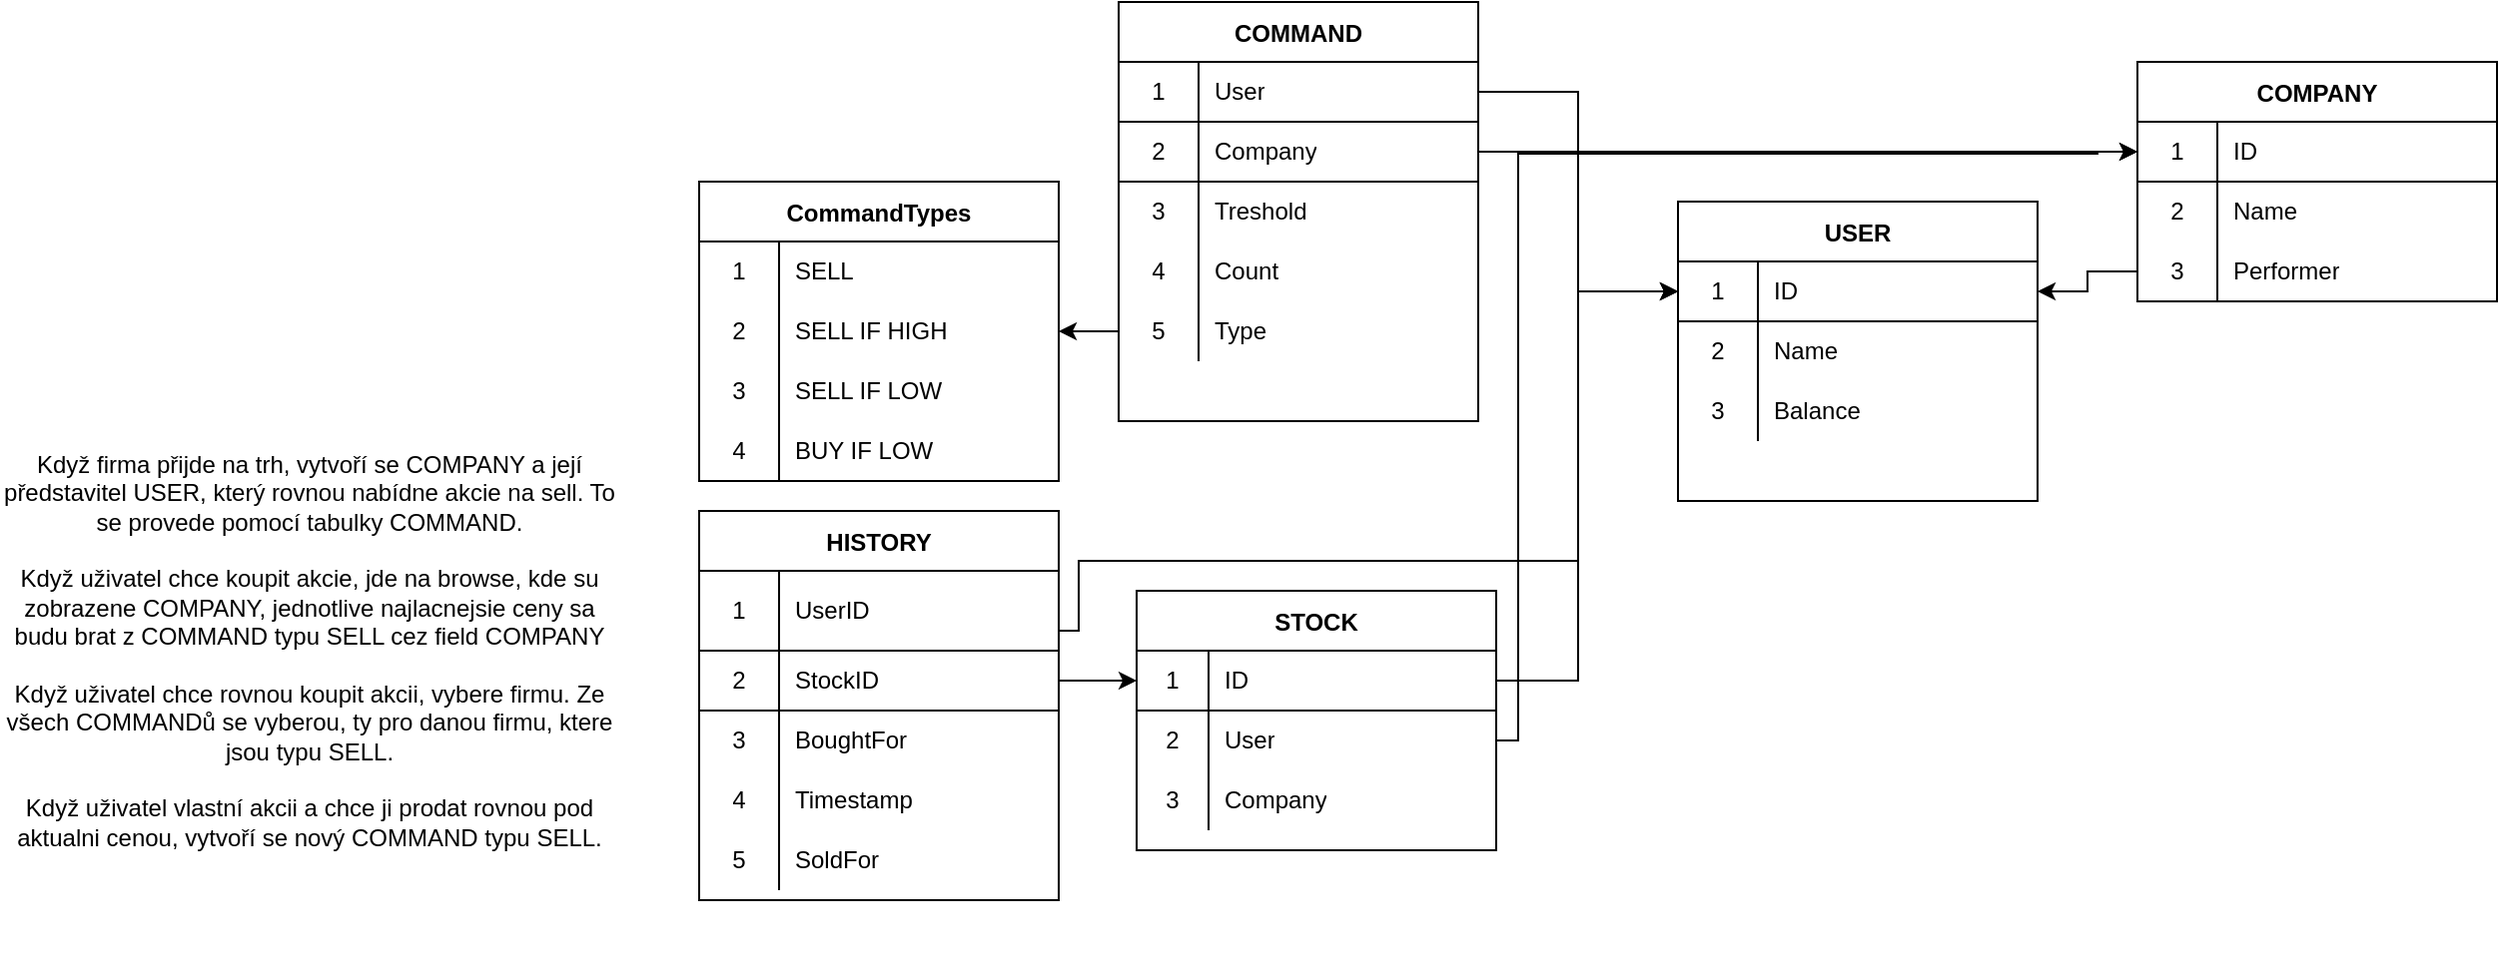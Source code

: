 <mxfile version="15.7.3" type="device"><diagram id="UYo7sp9T2d_TWHySUE4g" name="Page-1"><mxGraphModel dx="1865" dy="2827" grid="1" gridSize="10" guides="1" tooltips="1" connect="1" arrows="1" fold="1" page="1" pageScale="1" pageWidth="827" pageHeight="1169" math="0" shadow="0"><root><mxCell id="0"/><mxCell id="1" parent="0"/><mxCell id="hof4YpC6sMPeIoUC3hrL-1" value="USER" style="shape=table;startSize=30;container=1;collapsible=0;childLayout=tableLayout;fixedRows=1;rowLines=0;fontStyle=1;align=center;pointerEvents=1;" parent="1" vertex="1"><mxGeometry x="210" y="-1260" width="180" height="150" as="geometry"/></mxCell><mxCell id="hof4YpC6sMPeIoUC3hrL-2" value="" style="shape=partialRectangle;html=1;whiteSpace=wrap;collapsible=0;dropTarget=0;pointerEvents=1;fillColor=none;top=0;left=0;bottom=1;right=0;points=[[0,0.5],[1,0.5]];portConstraint=eastwest;" parent="hof4YpC6sMPeIoUC3hrL-1" vertex="1"><mxGeometry y="30" width="180" height="30" as="geometry"/></mxCell><mxCell id="hof4YpC6sMPeIoUC3hrL-3" value="1" style="shape=partialRectangle;html=1;whiteSpace=wrap;connectable=0;fillColor=none;top=0;left=0;bottom=0;right=0;overflow=hidden;pointerEvents=1;" parent="hof4YpC6sMPeIoUC3hrL-2" vertex="1"><mxGeometry width="40" height="30" as="geometry"><mxRectangle width="40" height="30" as="alternateBounds"/></mxGeometry></mxCell><mxCell id="hof4YpC6sMPeIoUC3hrL-4" value="ID" style="shape=partialRectangle;html=1;whiteSpace=wrap;connectable=0;fillColor=none;top=0;left=0;bottom=0;right=0;align=left;spacingLeft=6;overflow=hidden;pointerEvents=1;" parent="hof4YpC6sMPeIoUC3hrL-2" vertex="1"><mxGeometry x="40" width="140" height="30" as="geometry"><mxRectangle width="140" height="30" as="alternateBounds"/></mxGeometry></mxCell><mxCell id="hof4YpC6sMPeIoUC3hrL-5" value="" style="shape=partialRectangle;html=1;whiteSpace=wrap;collapsible=0;dropTarget=0;pointerEvents=1;fillColor=none;top=0;left=0;bottom=0;right=0;points=[[0,0.5],[1,0.5]];portConstraint=eastwest;" parent="hof4YpC6sMPeIoUC3hrL-1" vertex="1"><mxGeometry y="60" width="180" height="30" as="geometry"/></mxCell><mxCell id="hof4YpC6sMPeIoUC3hrL-6" value="2" style="shape=partialRectangle;html=1;whiteSpace=wrap;connectable=0;fillColor=none;top=0;left=0;bottom=0;right=0;overflow=hidden;pointerEvents=1;" parent="hof4YpC6sMPeIoUC3hrL-5" vertex="1"><mxGeometry width="40" height="30" as="geometry"><mxRectangle width="40" height="30" as="alternateBounds"/></mxGeometry></mxCell><mxCell id="hof4YpC6sMPeIoUC3hrL-7" value="Name" style="shape=partialRectangle;html=1;whiteSpace=wrap;connectable=0;fillColor=none;top=0;left=0;bottom=0;right=0;align=left;spacingLeft=6;overflow=hidden;pointerEvents=1;" parent="hof4YpC6sMPeIoUC3hrL-5" vertex="1"><mxGeometry x="40" width="140" height="30" as="geometry"><mxRectangle width="140" height="30" as="alternateBounds"/></mxGeometry></mxCell><mxCell id="hof4YpC6sMPeIoUC3hrL-8" value="" style="shape=partialRectangle;html=1;whiteSpace=wrap;collapsible=0;dropTarget=0;pointerEvents=1;fillColor=none;top=0;left=0;bottom=0;right=0;points=[[0,0.5],[1,0.5]];portConstraint=eastwest;" parent="hof4YpC6sMPeIoUC3hrL-1" vertex="1"><mxGeometry y="90" width="180" height="30" as="geometry"/></mxCell><mxCell id="hof4YpC6sMPeIoUC3hrL-9" value="3" style="shape=partialRectangle;html=1;whiteSpace=wrap;connectable=0;fillColor=none;top=0;left=0;bottom=0;right=0;overflow=hidden;pointerEvents=1;" parent="hof4YpC6sMPeIoUC3hrL-8" vertex="1"><mxGeometry width="40" height="30" as="geometry"><mxRectangle width="40" height="30" as="alternateBounds"/></mxGeometry></mxCell><mxCell id="hof4YpC6sMPeIoUC3hrL-10" value="Balance" style="shape=partialRectangle;html=1;whiteSpace=wrap;connectable=0;fillColor=none;top=0;left=0;bottom=0;right=0;align=left;spacingLeft=6;overflow=hidden;pointerEvents=1;" parent="hof4YpC6sMPeIoUC3hrL-8" vertex="1"><mxGeometry x="40" width="140" height="30" as="geometry"><mxRectangle width="140" height="30" as="alternateBounds"/></mxGeometry></mxCell><mxCell id="hof4YpC6sMPeIoUC3hrL-11" value="STOCK" style="shape=table;startSize=30;container=1;collapsible=0;childLayout=tableLayout;fixedRows=1;rowLines=0;fontStyle=1;align=center;pointerEvents=1;" parent="1" vertex="1"><mxGeometry x="-61" y="-1065" width="180" height="130" as="geometry"/></mxCell><mxCell id="hof4YpC6sMPeIoUC3hrL-12" value="" style="shape=partialRectangle;html=1;whiteSpace=wrap;collapsible=0;dropTarget=0;pointerEvents=1;fillColor=none;top=0;left=0;bottom=1;right=0;points=[[0,0.5],[1,0.5]];portConstraint=eastwest;" parent="hof4YpC6sMPeIoUC3hrL-11" vertex="1"><mxGeometry y="30" width="180" height="30" as="geometry"/></mxCell><mxCell id="hof4YpC6sMPeIoUC3hrL-13" value="1" style="shape=partialRectangle;html=1;whiteSpace=wrap;connectable=0;fillColor=none;top=0;left=0;bottom=0;right=0;overflow=hidden;pointerEvents=1;" parent="hof4YpC6sMPeIoUC3hrL-12" vertex="1"><mxGeometry width="36" height="30" as="geometry"><mxRectangle width="36" height="30" as="alternateBounds"/></mxGeometry></mxCell><mxCell id="hof4YpC6sMPeIoUC3hrL-14" value="ID" style="shape=partialRectangle;html=1;whiteSpace=wrap;connectable=0;fillColor=none;top=0;left=0;bottom=0;right=0;align=left;spacingLeft=6;overflow=hidden;pointerEvents=1;" parent="hof4YpC6sMPeIoUC3hrL-12" vertex="1"><mxGeometry x="36" width="144" height="30" as="geometry"><mxRectangle width="144" height="30" as="alternateBounds"/></mxGeometry></mxCell><mxCell id="hof4YpC6sMPeIoUC3hrL-15" value="" style="shape=partialRectangle;html=1;whiteSpace=wrap;collapsible=0;dropTarget=0;pointerEvents=1;fillColor=none;top=0;left=0;bottom=0;right=0;points=[[0,0.5],[1,0.5]];portConstraint=eastwest;" parent="hof4YpC6sMPeIoUC3hrL-11" vertex="1"><mxGeometry y="60" width="180" height="30" as="geometry"/></mxCell><mxCell id="hof4YpC6sMPeIoUC3hrL-16" value="2" style="shape=partialRectangle;html=1;whiteSpace=wrap;connectable=0;fillColor=none;top=0;left=0;bottom=0;right=0;overflow=hidden;pointerEvents=1;" parent="hof4YpC6sMPeIoUC3hrL-15" vertex="1"><mxGeometry width="36" height="30" as="geometry"><mxRectangle width="36" height="30" as="alternateBounds"/></mxGeometry></mxCell><mxCell id="hof4YpC6sMPeIoUC3hrL-17" value="User" style="shape=partialRectangle;html=1;whiteSpace=wrap;connectable=0;fillColor=none;top=0;left=0;bottom=0;right=0;align=left;spacingLeft=6;overflow=hidden;pointerEvents=1;" parent="hof4YpC6sMPeIoUC3hrL-15" vertex="1"><mxGeometry x="36" width="144" height="30" as="geometry"><mxRectangle width="144" height="30" as="alternateBounds"/></mxGeometry></mxCell><mxCell id="hof4YpC6sMPeIoUC3hrL-18" style="shape=partialRectangle;html=1;whiteSpace=wrap;collapsible=0;dropTarget=0;pointerEvents=1;fillColor=none;top=0;left=0;bottom=0;right=0;points=[[0,0.5],[1,0.5]];portConstraint=eastwest;" parent="hof4YpC6sMPeIoUC3hrL-11" vertex="1"><mxGeometry y="90" width="180" height="30" as="geometry"/></mxCell><mxCell id="hof4YpC6sMPeIoUC3hrL-19" value="3" style="shape=partialRectangle;html=1;whiteSpace=wrap;connectable=0;fillColor=none;top=0;left=0;bottom=0;right=0;overflow=hidden;pointerEvents=1;" parent="hof4YpC6sMPeIoUC3hrL-18" vertex="1"><mxGeometry width="36" height="30" as="geometry"><mxRectangle width="36" height="30" as="alternateBounds"/></mxGeometry></mxCell><mxCell id="hof4YpC6sMPeIoUC3hrL-20" value="Company" style="shape=partialRectangle;html=1;whiteSpace=wrap;connectable=0;fillColor=none;top=0;left=0;bottom=0;right=0;align=left;spacingLeft=6;overflow=hidden;pointerEvents=1;" parent="hof4YpC6sMPeIoUC3hrL-18" vertex="1"><mxGeometry x="36" width="144" height="30" as="geometry"><mxRectangle width="144" height="30" as="alternateBounds"/></mxGeometry></mxCell><mxCell id="hof4YpC6sMPeIoUC3hrL-21" value="COMPANY" style="shape=table;startSize=30;container=1;collapsible=0;childLayout=tableLayout;fixedRows=1;rowLines=0;fontStyle=1;align=center;pointerEvents=1;" parent="1" vertex="1"><mxGeometry x="440" y="-1330" width="180" height="120" as="geometry"/></mxCell><mxCell id="hof4YpC6sMPeIoUC3hrL-22" value="" style="shape=partialRectangle;html=1;whiteSpace=wrap;collapsible=0;dropTarget=0;pointerEvents=1;fillColor=none;top=0;left=0;bottom=1;right=0;points=[[0,0.5],[1,0.5]];portConstraint=eastwest;" parent="hof4YpC6sMPeIoUC3hrL-21" vertex="1"><mxGeometry y="30" width="180" height="30" as="geometry"/></mxCell><mxCell id="hof4YpC6sMPeIoUC3hrL-23" value="1" style="shape=partialRectangle;html=1;whiteSpace=wrap;connectable=0;fillColor=none;top=0;left=0;bottom=0;right=0;overflow=hidden;pointerEvents=1;" parent="hof4YpC6sMPeIoUC3hrL-22" vertex="1"><mxGeometry width="40" height="30" as="geometry"><mxRectangle width="40" height="30" as="alternateBounds"/></mxGeometry></mxCell><mxCell id="hof4YpC6sMPeIoUC3hrL-24" value="ID" style="shape=partialRectangle;html=1;whiteSpace=wrap;connectable=0;fillColor=none;top=0;left=0;bottom=0;right=0;align=left;spacingLeft=6;overflow=hidden;pointerEvents=1;" parent="hof4YpC6sMPeIoUC3hrL-22" vertex="1"><mxGeometry x="40" width="140" height="30" as="geometry"><mxRectangle width="140" height="30" as="alternateBounds"/></mxGeometry></mxCell><mxCell id="hof4YpC6sMPeIoUC3hrL-25" value="" style="shape=partialRectangle;html=1;whiteSpace=wrap;collapsible=0;dropTarget=0;pointerEvents=1;fillColor=none;top=0;left=0;bottom=0;right=0;points=[[0,0.5],[1,0.5]];portConstraint=eastwest;" parent="hof4YpC6sMPeIoUC3hrL-21" vertex="1"><mxGeometry y="60" width="180" height="30" as="geometry"/></mxCell><mxCell id="hof4YpC6sMPeIoUC3hrL-26" value="2" style="shape=partialRectangle;html=1;whiteSpace=wrap;connectable=0;fillColor=none;top=0;left=0;bottom=0;right=0;overflow=hidden;pointerEvents=1;" parent="hof4YpC6sMPeIoUC3hrL-25" vertex="1"><mxGeometry width="40" height="30" as="geometry"><mxRectangle width="40" height="30" as="alternateBounds"/></mxGeometry></mxCell><mxCell id="hof4YpC6sMPeIoUC3hrL-27" value="Name" style="shape=partialRectangle;html=1;whiteSpace=wrap;connectable=0;fillColor=none;top=0;left=0;bottom=0;right=0;align=left;spacingLeft=6;overflow=hidden;pointerEvents=1;" parent="hof4YpC6sMPeIoUC3hrL-25" vertex="1"><mxGeometry x="40" width="140" height="30" as="geometry"><mxRectangle width="140" height="30" as="alternateBounds"/></mxGeometry></mxCell><mxCell id="hof4YpC6sMPeIoUC3hrL-28" value="" style="shape=partialRectangle;html=1;whiteSpace=wrap;collapsible=0;dropTarget=0;pointerEvents=1;fillColor=none;top=0;left=0;bottom=0;right=0;points=[[0,0.5],[1,0.5]];portConstraint=eastwest;" parent="hof4YpC6sMPeIoUC3hrL-21" vertex="1"><mxGeometry y="90" width="180" height="30" as="geometry"/></mxCell><mxCell id="hof4YpC6sMPeIoUC3hrL-29" value="3" style="shape=partialRectangle;html=1;whiteSpace=wrap;connectable=0;fillColor=none;top=0;left=0;bottom=0;right=0;overflow=hidden;pointerEvents=1;" parent="hof4YpC6sMPeIoUC3hrL-28" vertex="1"><mxGeometry width="40" height="30" as="geometry"><mxRectangle width="40" height="30" as="alternateBounds"/></mxGeometry></mxCell><mxCell id="hof4YpC6sMPeIoUC3hrL-30" value="Performer" style="shape=partialRectangle;html=1;whiteSpace=wrap;connectable=0;fillColor=none;top=0;left=0;bottom=0;right=0;align=left;spacingLeft=6;overflow=hidden;pointerEvents=1;" parent="hof4YpC6sMPeIoUC3hrL-28" vertex="1"><mxGeometry x="40" width="140" height="30" as="geometry"><mxRectangle width="140" height="30" as="alternateBounds"/></mxGeometry></mxCell><mxCell id="hof4YpC6sMPeIoUC3hrL-31" value="HISTORY" style="shape=table;startSize=30;container=1;collapsible=0;childLayout=tableLayout;fixedRows=1;rowLines=0;fontStyle=1;align=center;pointerEvents=1;" parent="1" vertex="1"><mxGeometry x="-280" y="-1105" width="180" height="195" as="geometry"/></mxCell><mxCell id="hof4YpC6sMPeIoUC3hrL-32" value="" style="shape=partialRectangle;html=1;whiteSpace=wrap;collapsible=0;dropTarget=0;pointerEvents=1;fillColor=none;top=0;left=0;bottom=1;right=0;points=[[0,0.5],[1,0.5]];portConstraint=eastwest;" parent="hof4YpC6sMPeIoUC3hrL-31" vertex="1"><mxGeometry y="30" width="180" height="40" as="geometry"/></mxCell><mxCell id="hof4YpC6sMPeIoUC3hrL-33" value="1" style="shape=partialRectangle;html=1;whiteSpace=wrap;connectable=0;fillColor=none;top=0;left=0;bottom=0;right=0;overflow=hidden;pointerEvents=1;" parent="hof4YpC6sMPeIoUC3hrL-32" vertex="1"><mxGeometry width="40" height="40" as="geometry"><mxRectangle width="40" height="40" as="alternateBounds"/></mxGeometry></mxCell><mxCell id="hof4YpC6sMPeIoUC3hrL-34" value="UserID" style="shape=partialRectangle;html=1;whiteSpace=wrap;connectable=0;fillColor=none;top=0;left=0;bottom=0;right=0;align=left;spacingLeft=6;overflow=hidden;pointerEvents=1;" parent="hof4YpC6sMPeIoUC3hrL-32" vertex="1"><mxGeometry x="40" width="140" height="40" as="geometry"><mxRectangle width="140" height="40" as="alternateBounds"/></mxGeometry></mxCell><mxCell id="hof4YpC6sMPeIoUC3hrL-35" style="shape=partialRectangle;html=1;whiteSpace=wrap;collapsible=0;dropTarget=0;pointerEvents=1;fillColor=none;top=0;left=0;bottom=1;right=0;points=[[0,0.5],[1,0.5]];portConstraint=eastwest;" parent="hof4YpC6sMPeIoUC3hrL-31" vertex="1"><mxGeometry y="70" width="180" height="30" as="geometry"/></mxCell><mxCell id="hof4YpC6sMPeIoUC3hrL-36" value="2" style="shape=partialRectangle;html=1;whiteSpace=wrap;connectable=0;fillColor=none;top=0;left=0;bottom=0;right=0;overflow=hidden;pointerEvents=1;" parent="hof4YpC6sMPeIoUC3hrL-35" vertex="1"><mxGeometry width="40" height="30" as="geometry"><mxRectangle width="40" height="30" as="alternateBounds"/></mxGeometry></mxCell><mxCell id="hof4YpC6sMPeIoUC3hrL-37" value="StockID" style="shape=partialRectangle;html=1;whiteSpace=wrap;connectable=0;fillColor=none;top=0;left=0;bottom=0;right=0;align=left;spacingLeft=6;overflow=hidden;pointerEvents=1;" parent="hof4YpC6sMPeIoUC3hrL-35" vertex="1"><mxGeometry x="40" width="140" height="30" as="geometry"><mxRectangle width="140" height="30" as="alternateBounds"/></mxGeometry></mxCell><mxCell id="hof4YpC6sMPeIoUC3hrL-38" value="" style="shape=partialRectangle;html=1;whiteSpace=wrap;collapsible=0;dropTarget=0;pointerEvents=1;fillColor=none;top=0;left=0;bottom=0;right=0;points=[[0,0.5],[1,0.5]];portConstraint=eastwest;" parent="hof4YpC6sMPeIoUC3hrL-31" vertex="1"><mxGeometry y="100" width="180" height="30" as="geometry"/></mxCell><mxCell id="hof4YpC6sMPeIoUC3hrL-39" value="3" style="shape=partialRectangle;html=1;whiteSpace=wrap;connectable=0;fillColor=none;top=0;left=0;bottom=0;right=0;overflow=hidden;pointerEvents=1;" parent="hof4YpC6sMPeIoUC3hrL-38" vertex="1"><mxGeometry width="40" height="30" as="geometry"><mxRectangle width="40" height="30" as="alternateBounds"/></mxGeometry></mxCell><mxCell id="hof4YpC6sMPeIoUC3hrL-40" value="BoughtFor" style="shape=partialRectangle;html=1;whiteSpace=wrap;connectable=0;fillColor=none;top=0;left=0;bottom=0;right=0;align=left;spacingLeft=6;overflow=hidden;pointerEvents=1;" parent="hof4YpC6sMPeIoUC3hrL-38" vertex="1"><mxGeometry x="40" width="140" height="30" as="geometry"><mxRectangle width="140" height="30" as="alternateBounds"/></mxGeometry></mxCell><mxCell id="hof4YpC6sMPeIoUC3hrL-41" style="shape=partialRectangle;html=1;whiteSpace=wrap;collapsible=0;dropTarget=0;pointerEvents=1;fillColor=none;top=0;left=0;bottom=0;right=0;points=[[0,0.5],[1,0.5]];portConstraint=eastwest;" parent="hof4YpC6sMPeIoUC3hrL-31" vertex="1"><mxGeometry y="130" width="180" height="30" as="geometry"/></mxCell><mxCell id="hof4YpC6sMPeIoUC3hrL-42" value="4" style="shape=partialRectangle;html=1;whiteSpace=wrap;connectable=0;fillColor=none;top=0;left=0;bottom=0;right=0;overflow=hidden;pointerEvents=1;" parent="hof4YpC6sMPeIoUC3hrL-41" vertex="1"><mxGeometry width="40" height="30" as="geometry"><mxRectangle width="40" height="30" as="alternateBounds"/></mxGeometry></mxCell><mxCell id="hof4YpC6sMPeIoUC3hrL-43" value="Timestamp" style="shape=partialRectangle;html=1;whiteSpace=wrap;connectable=0;fillColor=none;top=0;left=0;bottom=0;right=0;align=left;spacingLeft=6;overflow=hidden;pointerEvents=1;" parent="hof4YpC6sMPeIoUC3hrL-41" vertex="1"><mxGeometry x="40" width="140" height="30" as="geometry"><mxRectangle width="140" height="30" as="alternateBounds"/></mxGeometry></mxCell><mxCell id="hof4YpC6sMPeIoUC3hrL-44" style="shape=partialRectangle;html=1;whiteSpace=wrap;collapsible=0;dropTarget=0;pointerEvents=1;fillColor=none;top=0;left=0;bottom=0;right=0;points=[[0,0.5],[1,0.5]];portConstraint=eastwest;" parent="hof4YpC6sMPeIoUC3hrL-31" vertex="1"><mxGeometry y="160" width="180" height="30" as="geometry"/></mxCell><mxCell id="hof4YpC6sMPeIoUC3hrL-45" value="5" style="shape=partialRectangle;html=1;whiteSpace=wrap;connectable=0;fillColor=none;top=0;left=0;bottom=0;right=0;overflow=hidden;pointerEvents=1;" parent="hof4YpC6sMPeIoUC3hrL-44" vertex="1"><mxGeometry width="40" height="30" as="geometry"><mxRectangle width="40" height="30" as="alternateBounds"/></mxGeometry></mxCell><mxCell id="hof4YpC6sMPeIoUC3hrL-46" value="SoldFor" style="shape=partialRectangle;html=1;whiteSpace=wrap;connectable=0;fillColor=none;top=0;left=0;bottom=0;right=0;align=left;spacingLeft=6;overflow=hidden;pointerEvents=1;" parent="hof4YpC6sMPeIoUC3hrL-44" vertex="1"><mxGeometry x="40" width="140" height="30" as="geometry"><mxRectangle width="140" height="30" as="alternateBounds"/></mxGeometry></mxCell><mxCell id="hof4YpC6sMPeIoUC3hrL-47" value="COMMAND" style="shape=table;startSize=30;container=1;collapsible=0;childLayout=tableLayout;fixedRows=1;rowLines=0;fontStyle=1;align=center;pointerEvents=1;" parent="1" vertex="1"><mxGeometry x="-70" y="-1360" width="180" height="210" as="geometry"/></mxCell><mxCell id="hof4YpC6sMPeIoUC3hrL-48" value="" style="shape=partialRectangle;html=1;whiteSpace=wrap;collapsible=0;dropTarget=0;pointerEvents=1;fillColor=none;top=0;left=0;bottom=1;right=0;points=[[0,0.5],[1,0.5]];portConstraint=eastwest;" parent="hof4YpC6sMPeIoUC3hrL-47" vertex="1"><mxGeometry y="30" width="180" height="30" as="geometry"/></mxCell><mxCell id="hof4YpC6sMPeIoUC3hrL-49" value="1" style="shape=partialRectangle;html=1;whiteSpace=wrap;connectable=0;fillColor=none;top=0;left=0;bottom=0;right=0;overflow=hidden;pointerEvents=1;" parent="hof4YpC6sMPeIoUC3hrL-48" vertex="1"><mxGeometry width="40" height="30" as="geometry"><mxRectangle width="40" height="30" as="alternateBounds"/></mxGeometry></mxCell><mxCell id="hof4YpC6sMPeIoUC3hrL-50" value="User" style="shape=partialRectangle;html=1;whiteSpace=wrap;connectable=0;fillColor=none;top=0;left=0;bottom=0;right=0;align=left;spacingLeft=6;overflow=hidden;pointerEvents=1;" parent="hof4YpC6sMPeIoUC3hrL-48" vertex="1"><mxGeometry x="40" width="140" height="30" as="geometry"><mxRectangle width="140" height="30" as="alternateBounds"/></mxGeometry></mxCell><mxCell id="hof4YpC6sMPeIoUC3hrL-51" style="shape=partialRectangle;html=1;whiteSpace=wrap;collapsible=0;dropTarget=0;pointerEvents=1;fillColor=none;top=0;left=0;bottom=1;right=0;points=[[0,0.5],[1,0.5]];portConstraint=eastwest;" parent="hof4YpC6sMPeIoUC3hrL-47" vertex="1"><mxGeometry y="60" width="180" height="30" as="geometry"/></mxCell><mxCell id="hof4YpC6sMPeIoUC3hrL-52" value="2" style="shape=partialRectangle;html=1;whiteSpace=wrap;connectable=0;fillColor=none;top=0;left=0;bottom=0;right=0;overflow=hidden;pointerEvents=1;" parent="hof4YpC6sMPeIoUC3hrL-51" vertex="1"><mxGeometry width="40" height="30" as="geometry"><mxRectangle width="40" height="30" as="alternateBounds"/></mxGeometry></mxCell><mxCell id="hof4YpC6sMPeIoUC3hrL-53" value="Company" style="shape=partialRectangle;html=1;whiteSpace=wrap;connectable=0;fillColor=none;top=0;left=0;bottom=0;right=0;align=left;spacingLeft=6;overflow=hidden;pointerEvents=1;" parent="hof4YpC6sMPeIoUC3hrL-51" vertex="1"><mxGeometry x="40" width="140" height="30" as="geometry"><mxRectangle width="140" height="30" as="alternateBounds"/></mxGeometry></mxCell><mxCell id="hof4YpC6sMPeIoUC3hrL-54" value="" style="shape=partialRectangle;html=1;whiteSpace=wrap;collapsible=0;dropTarget=0;pointerEvents=1;fillColor=none;top=0;left=0;bottom=0;right=0;points=[[0,0.5],[1,0.5]];portConstraint=eastwest;" parent="hof4YpC6sMPeIoUC3hrL-47" vertex="1"><mxGeometry y="90" width="180" height="30" as="geometry"/></mxCell><mxCell id="hof4YpC6sMPeIoUC3hrL-55" value="3" style="shape=partialRectangle;html=1;whiteSpace=wrap;connectable=0;fillColor=none;top=0;left=0;bottom=0;right=0;overflow=hidden;pointerEvents=1;" parent="hof4YpC6sMPeIoUC3hrL-54" vertex="1"><mxGeometry width="40" height="30" as="geometry"><mxRectangle width="40" height="30" as="alternateBounds"/></mxGeometry></mxCell><mxCell id="hof4YpC6sMPeIoUC3hrL-56" value="Treshold" style="shape=partialRectangle;html=1;whiteSpace=wrap;connectable=0;fillColor=none;top=0;left=0;bottom=0;right=0;align=left;spacingLeft=6;overflow=hidden;pointerEvents=1;" parent="hof4YpC6sMPeIoUC3hrL-54" vertex="1"><mxGeometry x="40" width="140" height="30" as="geometry"><mxRectangle width="140" height="30" as="alternateBounds"/></mxGeometry></mxCell><mxCell id="hof4YpC6sMPeIoUC3hrL-57" value="" style="shape=partialRectangle;html=1;whiteSpace=wrap;collapsible=0;dropTarget=0;pointerEvents=1;fillColor=none;top=0;left=0;bottom=0;right=0;points=[[0,0.5],[1,0.5]];portConstraint=eastwest;" parent="hof4YpC6sMPeIoUC3hrL-47" vertex="1"><mxGeometry y="120" width="180" height="30" as="geometry"/></mxCell><mxCell id="hof4YpC6sMPeIoUC3hrL-58" value="4" style="shape=partialRectangle;html=1;whiteSpace=wrap;connectable=0;fillColor=none;top=0;left=0;bottom=0;right=0;overflow=hidden;pointerEvents=1;" parent="hof4YpC6sMPeIoUC3hrL-57" vertex="1"><mxGeometry width="40" height="30" as="geometry"><mxRectangle width="40" height="30" as="alternateBounds"/></mxGeometry></mxCell><mxCell id="hof4YpC6sMPeIoUC3hrL-59" value="Count" style="shape=partialRectangle;html=1;whiteSpace=wrap;connectable=0;fillColor=none;top=0;left=0;bottom=0;right=0;align=left;spacingLeft=6;overflow=hidden;pointerEvents=1;" parent="hof4YpC6sMPeIoUC3hrL-57" vertex="1"><mxGeometry x="40" width="140" height="30" as="geometry"><mxRectangle width="140" height="30" as="alternateBounds"/></mxGeometry></mxCell><mxCell id="hof4YpC6sMPeIoUC3hrL-60" style="shape=partialRectangle;html=1;whiteSpace=wrap;collapsible=0;dropTarget=0;pointerEvents=1;fillColor=none;top=0;left=0;bottom=0;right=0;points=[[0,0.5],[1,0.5]];portConstraint=eastwest;" parent="hof4YpC6sMPeIoUC3hrL-47" vertex="1"><mxGeometry y="150" width="180" height="30" as="geometry"/></mxCell><mxCell id="hof4YpC6sMPeIoUC3hrL-61" value="5" style="shape=partialRectangle;html=1;whiteSpace=wrap;connectable=0;fillColor=none;top=0;left=0;bottom=0;right=0;overflow=hidden;pointerEvents=1;" parent="hof4YpC6sMPeIoUC3hrL-60" vertex="1"><mxGeometry width="40" height="30" as="geometry"><mxRectangle width="40" height="30" as="alternateBounds"/></mxGeometry></mxCell><mxCell id="hof4YpC6sMPeIoUC3hrL-62" value="Type" style="shape=partialRectangle;html=1;whiteSpace=wrap;connectable=0;fillColor=none;top=0;left=0;bottom=0;right=0;align=left;spacingLeft=6;overflow=hidden;pointerEvents=1;" parent="hof4YpC6sMPeIoUC3hrL-60" vertex="1"><mxGeometry x="40" width="140" height="30" as="geometry"><mxRectangle width="140" height="30" as="alternateBounds"/></mxGeometry></mxCell><mxCell id="hof4YpC6sMPeIoUC3hrL-63" value="Když firma přijde na trh, vytvoří se COMPANY a její představitel USER, který rovnou nabídne akcie na sell. To se provede pomocí tabulky COMMAND.&lt;br&gt;&lt;br&gt;Když uživatel chce koupit akcie, jde na browse, kde su zobrazene COMPANY, jednotlive najlacnejsie ceny sa budu brat z COMMAND typu SELL cez field COMPANY&lt;br&gt;&lt;br&gt;Když uživatel chce rovnou koupit akcii, vybere firmu. Ze všech COMMANDů se vyberou, ty pro danou firmu, ktere jsou typu SELL.&lt;br&gt;&lt;br&gt;Když uživatel vlastní akcii a chce ji prodat rovnou pod aktualni cenou, vytvoří se nový COMMAND typu SELL." style="text;html=1;strokeColor=none;fillColor=none;align=center;verticalAlign=middle;whiteSpace=wrap;rounded=0;" parent="1" vertex="1"><mxGeometry x="-630" y="-1195" width="310" height="320" as="geometry"/></mxCell><mxCell id="hof4YpC6sMPeIoUC3hrL-64" style="edgeStyle=orthogonalEdgeStyle;rounded=0;orthogonalLoop=1;jettySize=auto;html=1;entryX=1;entryY=0.5;entryDx=0;entryDy=0;" parent="1" source="hof4YpC6sMPeIoUC3hrL-28" target="hof4YpC6sMPeIoUC3hrL-2" edge="1"><mxGeometry relative="1" as="geometry"/></mxCell><mxCell id="hof4YpC6sMPeIoUC3hrL-65" value="CommandTypes" style="shape=table;startSize=30;container=1;collapsible=0;childLayout=tableLayout;fixedRows=1;rowLines=0;fontStyle=1;align=center;pointerEvents=1;" parent="1" vertex="1"><mxGeometry x="-280" y="-1270" width="180" height="150" as="geometry"/></mxCell><mxCell id="hof4YpC6sMPeIoUC3hrL-66" value="" style="shape=partialRectangle;html=1;whiteSpace=wrap;collapsible=0;dropTarget=0;pointerEvents=1;fillColor=none;top=0;left=0;bottom=0;right=0;points=[[0,0.5],[1,0.5]];portConstraint=eastwest;" parent="hof4YpC6sMPeIoUC3hrL-65" vertex="1"><mxGeometry y="30" width="180" height="30" as="geometry"/></mxCell><mxCell id="hof4YpC6sMPeIoUC3hrL-67" value="1" style="shape=partialRectangle;html=1;whiteSpace=wrap;connectable=0;fillColor=none;top=0;left=0;bottom=0;right=0;overflow=hidden;pointerEvents=1;" parent="hof4YpC6sMPeIoUC3hrL-66" vertex="1"><mxGeometry width="40" height="30" as="geometry"><mxRectangle width="40" height="30" as="alternateBounds"/></mxGeometry></mxCell><mxCell id="hof4YpC6sMPeIoUC3hrL-68" value="SELL" style="shape=partialRectangle;html=1;whiteSpace=wrap;connectable=0;fillColor=none;top=0;left=0;bottom=0;right=0;align=left;spacingLeft=6;overflow=hidden;pointerEvents=1;" parent="hof4YpC6sMPeIoUC3hrL-66" vertex="1"><mxGeometry x="40" width="140" height="30" as="geometry"><mxRectangle width="140" height="30" as="alternateBounds"/></mxGeometry></mxCell><mxCell id="hof4YpC6sMPeIoUC3hrL-69" style="shape=partialRectangle;html=1;whiteSpace=wrap;collapsible=0;dropTarget=0;pointerEvents=1;fillColor=none;top=0;left=0;bottom=0;right=0;points=[[0,0.5],[1,0.5]];portConstraint=eastwest;" parent="hof4YpC6sMPeIoUC3hrL-65" vertex="1"><mxGeometry y="60" width="180" height="30" as="geometry"/></mxCell><mxCell id="hof4YpC6sMPeIoUC3hrL-70" value="2" style="shape=partialRectangle;html=1;whiteSpace=wrap;connectable=0;fillColor=none;top=0;left=0;bottom=0;right=0;overflow=hidden;pointerEvents=1;" parent="hof4YpC6sMPeIoUC3hrL-69" vertex="1"><mxGeometry width="40" height="30" as="geometry"><mxRectangle width="40" height="30" as="alternateBounds"/></mxGeometry></mxCell><mxCell id="hof4YpC6sMPeIoUC3hrL-71" value="SELL IF HIGH" style="shape=partialRectangle;html=1;whiteSpace=wrap;connectable=0;fillColor=none;top=0;left=0;bottom=0;right=0;align=left;spacingLeft=6;overflow=hidden;pointerEvents=1;" parent="hof4YpC6sMPeIoUC3hrL-69" vertex="1"><mxGeometry x="40" width="140" height="30" as="geometry"><mxRectangle width="140" height="30" as="alternateBounds"/></mxGeometry></mxCell><mxCell id="hof4YpC6sMPeIoUC3hrL-72" style="shape=partialRectangle;html=1;whiteSpace=wrap;collapsible=0;dropTarget=0;pointerEvents=1;fillColor=none;top=0;left=0;bottom=0;right=0;points=[[0,0.5],[1,0.5]];portConstraint=eastwest;" parent="hof4YpC6sMPeIoUC3hrL-65" vertex="1"><mxGeometry y="90" width="180" height="30" as="geometry"/></mxCell><mxCell id="hof4YpC6sMPeIoUC3hrL-73" value="3" style="shape=partialRectangle;html=1;whiteSpace=wrap;connectable=0;fillColor=none;top=0;left=0;bottom=0;right=0;overflow=hidden;pointerEvents=1;" parent="hof4YpC6sMPeIoUC3hrL-72" vertex="1"><mxGeometry width="40" height="30" as="geometry"><mxRectangle width="40" height="30" as="alternateBounds"/></mxGeometry></mxCell><mxCell id="hof4YpC6sMPeIoUC3hrL-74" value="SELL IF LOW" style="shape=partialRectangle;html=1;whiteSpace=wrap;connectable=0;fillColor=none;top=0;left=0;bottom=0;right=0;align=left;spacingLeft=6;overflow=hidden;pointerEvents=1;" parent="hof4YpC6sMPeIoUC3hrL-72" vertex="1"><mxGeometry x="40" width="140" height="30" as="geometry"><mxRectangle width="140" height="30" as="alternateBounds"/></mxGeometry></mxCell><mxCell id="hof4YpC6sMPeIoUC3hrL-75" style="shape=partialRectangle;html=1;whiteSpace=wrap;collapsible=0;dropTarget=0;pointerEvents=1;fillColor=none;top=0;left=0;bottom=0;right=0;points=[[0,0.5],[1,0.5]];portConstraint=eastwest;" parent="hof4YpC6sMPeIoUC3hrL-65" vertex="1"><mxGeometry y="120" width="180" height="30" as="geometry"/></mxCell><mxCell id="hof4YpC6sMPeIoUC3hrL-76" value="4" style="shape=partialRectangle;html=1;whiteSpace=wrap;connectable=0;fillColor=none;top=0;left=0;bottom=0;right=0;overflow=hidden;pointerEvents=1;" parent="hof4YpC6sMPeIoUC3hrL-75" vertex="1"><mxGeometry width="40" height="30" as="geometry"><mxRectangle width="40" height="30" as="alternateBounds"/></mxGeometry></mxCell><mxCell id="hof4YpC6sMPeIoUC3hrL-77" value="BUY IF LOW" style="shape=partialRectangle;html=1;whiteSpace=wrap;connectable=0;fillColor=none;top=0;left=0;bottom=0;right=0;align=left;spacingLeft=6;overflow=hidden;pointerEvents=1;" parent="hof4YpC6sMPeIoUC3hrL-75" vertex="1"><mxGeometry x="40" width="140" height="30" as="geometry"><mxRectangle width="140" height="30" as="alternateBounds"/></mxGeometry></mxCell><mxCell id="hof4YpC6sMPeIoUC3hrL-78" style="edgeStyle=orthogonalEdgeStyle;rounded=0;orthogonalLoop=1;jettySize=auto;html=1;exitX=0;exitY=0.5;exitDx=0;exitDy=0;entryX=1;entryY=0.5;entryDx=0;entryDy=0;" parent="1" source="hof4YpC6sMPeIoUC3hrL-60" target="hof4YpC6sMPeIoUC3hrL-69" edge="1"><mxGeometry relative="1" as="geometry"/></mxCell><mxCell id="hof4YpC6sMPeIoUC3hrL-79" value="" style="edgeStyle=orthogonalEdgeStyle;rounded=0;orthogonalLoop=1;jettySize=auto;html=1;entryX=0;entryY=0.5;entryDx=0;entryDy=0;" parent="1" source="hof4YpC6sMPeIoUC3hrL-51" target="hof4YpC6sMPeIoUC3hrL-22" edge="1"><mxGeometry relative="1" as="geometry"><mxPoint x="170" y="-1350" as="targetPoint"/><Array as="points"><mxPoint x="420" y="-1285"/></Array></mxGeometry></mxCell><mxCell id="hof4YpC6sMPeIoUC3hrL-80" style="edgeStyle=orthogonalEdgeStyle;rounded=0;orthogonalLoop=1;jettySize=auto;html=1;exitX=1;exitY=0.5;exitDx=0;exitDy=0;entryX=0;entryY=0.5;entryDx=0;entryDy=0;" parent="1" source="hof4YpC6sMPeIoUC3hrL-48" target="hof4YpC6sMPeIoUC3hrL-2" edge="1"><mxGeometry relative="1" as="geometry"><Array as="points"><mxPoint x="160" y="-1315"/><mxPoint x="160" y="-1215"/></Array></mxGeometry></mxCell><mxCell id="hof4YpC6sMPeIoUC3hrL-81" style="edgeStyle=orthogonalEdgeStyle;rounded=0;orthogonalLoop=1;jettySize=auto;html=1;entryX=0;entryY=0.5;entryDx=0;entryDy=0;exitX=1;exitY=0.5;exitDx=0;exitDy=0;" parent="1" source="hof4YpC6sMPeIoUC3hrL-15" target="hof4YpC6sMPeIoUC3hrL-2" edge="1"><mxGeometry relative="1" as="geometry"><mxPoint x="240.667" y="-1350" as="targetPoint"/><Array as="points"><mxPoint x="119" y="-1020"/><mxPoint x="160" y="-1020"/><mxPoint x="160" y="-1215"/></Array></mxGeometry></mxCell><mxCell id="hof4YpC6sMPeIoUC3hrL-82" style="edgeStyle=orthogonalEdgeStyle;rounded=0;orthogonalLoop=1;jettySize=auto;html=1;entryX=0;entryY=0.5;entryDx=0;entryDy=0;exitX=1;exitY=0.5;exitDx=0;exitDy=0;" parent="1" source="hof4YpC6sMPeIoUC3hrL-15" target="hof4YpC6sMPeIoUC3hrL-22" edge="1"><mxGeometry relative="1" as="geometry"><mxPoint x="470" y="-1415" as="targetPoint"/><Array as="points"><mxPoint x="130" y="-990"/><mxPoint x="130" y="-1284"/><mxPoint x="420" y="-1284"/></Array></mxGeometry></mxCell><mxCell id="hof4YpC6sMPeIoUC3hrL-83" style="edgeStyle=orthogonalEdgeStyle;rounded=0;orthogonalLoop=1;jettySize=auto;html=1;entryX=0;entryY=0.5;entryDx=0;entryDy=0;exitX=1;exitY=0.5;exitDx=0;exitDy=0;" parent="1" source="hof4YpC6sMPeIoUC3hrL-32" target="hof4YpC6sMPeIoUC3hrL-2" edge="1"><mxGeometry relative="1" as="geometry"><Array as="points"><mxPoint x="-100" y="-1045"/><mxPoint x="-90" y="-1045"/><mxPoint x="-90" y="-1080"/><mxPoint x="160" y="-1080"/><mxPoint x="160" y="-1215"/></Array></mxGeometry></mxCell><mxCell id="hof4YpC6sMPeIoUC3hrL-84" style="edgeStyle=orthogonalEdgeStyle;rounded=0;orthogonalLoop=1;jettySize=auto;html=1;entryX=0;entryY=0.5;entryDx=0;entryDy=0;" parent="1" source="hof4YpC6sMPeIoUC3hrL-35" target="hof4YpC6sMPeIoUC3hrL-12" edge="1"><mxGeometry relative="1" as="geometry"/></mxCell></root></mxGraphModel></diagram></mxfile>